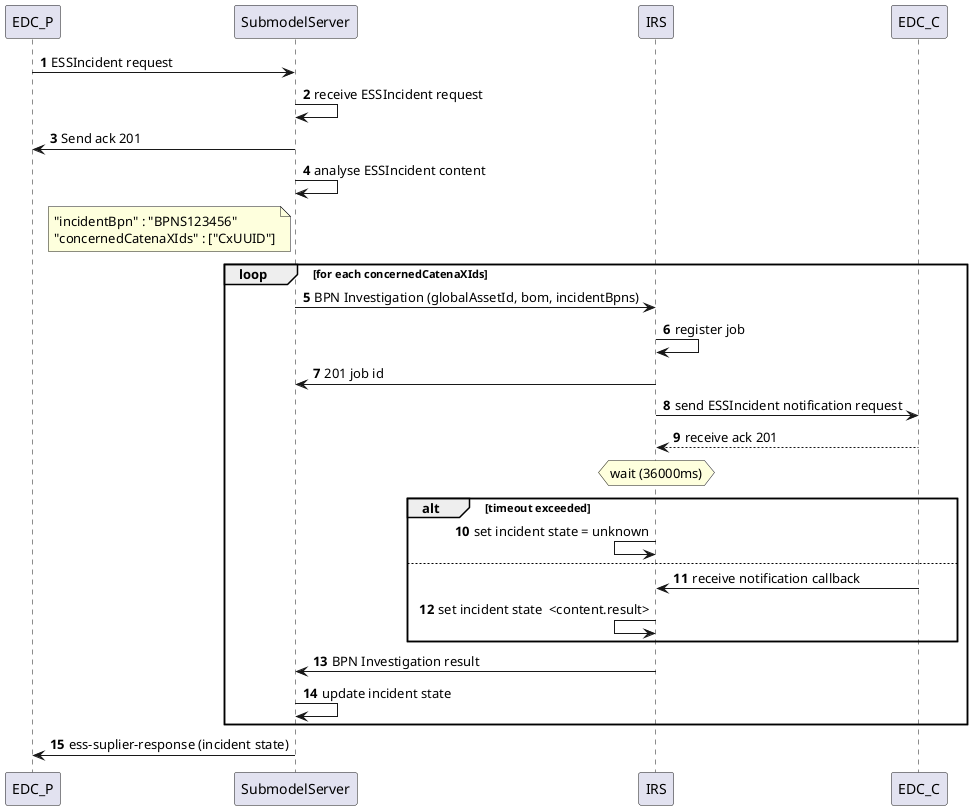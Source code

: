 @startuml
'https://plantuml.com/sequence-diagram

autonumber

EDC_P -> SubmodelServer: ESSIncident request
SubmodelServer -> SubmodelServer: receive ESSIncident request
EDC_P <- SubmodelServer : Send ack 201
SubmodelServer -> SubmodelServer : analyse ESSIncident content
note left SubmodelServer
      "incidentBpn" : "BPNS123456"
      "concernedCatenaXIds" : ["CxUUID"]
end note
loop for each concernedCatenaXIds
        SubmodelServer -> IRS : BPN Investigation (globalAssetId, bom, incidentBpns)
        IRS -> IRS : register job
        SubmodelServer <- IRS: 201 job id
        IRS -> EDC_C : send ESSIncident notification request
        IRS <-- EDC_C : receive ack 201
        hnote over IRS : wait (36000ms)
        alt timeout exceeded
             IRS <- IRS : set incident state = unknown
        else
             IRS <- EDC_C : receive notification callback
             IRS <- IRS : set incident state  <content.result>
        end
        SubmodelServer <- IRS : BPN Investigation result

        SubmodelServer -> SubmodelServer : update incident state
end loop
    EDC_P <- SubmodelServer: ess-suplier-response (incident state)


@enduml